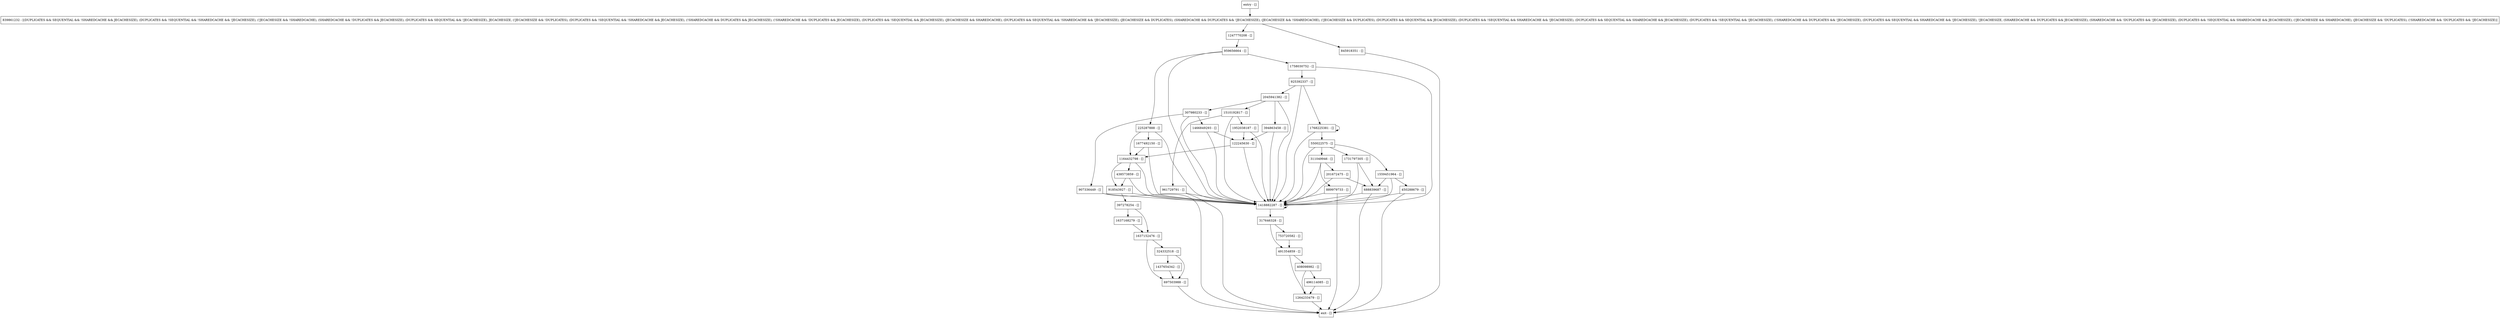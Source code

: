digraph finishInit {
node [shape=record];
1731797305 [label="1731797305 - []"];
397278254 [label="397278254 - []"];
1510192817 [label="1510192817 - []"];
450288679 [label="450288679 - []"];
550022575 [label="550022575 - []"];
961729791 [label="961729791 - []"];
688839687 [label="688839687 - []"];
1637168279 [label="1637168279 - []"];
1264233479 [label="1264233479 - []"];
1164432798 [label="1164432798 - []"];
753720582 [label="753720582 - []"];
959656664 [label="959656664 - []"];
311049946 [label="311049946 - []"];
317646328 [label="317646328 - []"];
1247770208 [label="1247770208 - []"];
845918351 [label="845918351 - []"];
225287888 [label="225287888 - []"];
1466849293 [label="1466849293 - []"];
122245630 [label="122245630 - []"];
408098982 [label="408098982 - []"];
697503988 [label="697503988 - []"];
925392337 [label="925392337 - []"];
1677492150 [label="1677492150 - []"];
496114085 [label="496114085 - []"];
839861232 [label="839861232 - [(DUPLICATES && SEQUENTIAL && !SHAREDCACHE && JECACHESIZE), (DUPLICATES && !SEQUENTIAL && !SHAREDCACHE && !JECACHESIZE), (!JECACHESIZE && !SHAREDCACHE), (SHAREDCACHE && !DUPLICATES && JECACHESIZE), (DUPLICATES && SEQUENTIAL && !JECACHESIZE), JECACHESIZE, (!JECACHESIZE && !DUPLICATES), (DUPLICATES && !SEQUENTIAL && !SHAREDCACHE && JECACHESIZE), (!SHAREDCACHE && DUPLICATES && JECACHESIZE), (!SHAREDCACHE && !DUPLICATES && JECACHESIZE), (DUPLICATES && !SEQUENTIAL && JECACHESIZE), (JECACHESIZE && SHAREDCACHE), (DUPLICATES && SEQUENTIAL && !SHAREDCACHE && !JECACHESIZE), (JECACHESIZE && DUPLICATES), (SHAREDCACHE && DUPLICATES && !JECACHESIZE), (JECACHESIZE && !SHAREDCACHE), (!JECACHESIZE && DUPLICATES), (DUPLICATES && SEQUENTIAL && JECACHESIZE), (DUPLICATES && !SEQUENTIAL && SHAREDCACHE && !JECACHESIZE), (DUPLICATES && SEQUENTIAL && SHAREDCACHE && JECACHESIZE), (DUPLICATES && !SEQUENTIAL && !JECACHESIZE), (!SHAREDCACHE && DUPLICATES && !JECACHESIZE), (DUPLICATES && SEQUENTIAL && SHAREDCACHE && !JECACHESIZE), !JECACHESIZE, (SHAREDCACHE && DUPLICATES && JECACHESIZE), (SHAREDCACHE && !DUPLICATES && !JECACHESIZE), (DUPLICATES && !SEQUENTIAL && SHAREDCACHE && JECACHESIZE), (!JECACHESIZE && SHAREDCACHE), (JECACHESIZE && !DUPLICATES), (!SHAREDCACHE && !DUPLICATES && !JECACHESIZE)]"];
438573859 [label="438573859 - []"];
1418882287 [label="1418882287 - []"];
entry [label="entry - []"];
exit [label="exit - []"];
324332518 [label="324332518 - []"];
1952038187 [label="1952038187 - []"];
918543927 [label="918543927 - []"];
1437654342 [label="1437654342 - []"];
491354859 [label="491354859 - []"];
1768225381 [label="1768225381 - []"];
1559451964 [label="1559451964 - []"];
889979733 [label="889979733 - []"];
907336449 [label="907336449 - []"];
394863458 [label="394863458 - []"];
2045941382 [label="2045941382 - []"];
307980233 [label="307980233 - []"];
1758030752 [label="1758030752 - []"];
1637152476 [label="1637152476 - []"];
201672475 [label="201672475 - []"];
entry;
exit;
1731797305 -> 688839687;
1731797305 -> 1418882287;
397278254 -> 1637168279;
397278254 -> 1637152476;
1510192817 -> 1952038187;
1510192817 -> 961729791;
1510192817 -> 1418882287;
450288679 -> exit;
450288679 -> 1418882287;
550022575 -> 1731797305;
550022575 -> 311049946;
550022575 -> 1559451964;
550022575 -> 1418882287;
961729791 -> exit;
961729791 -> 1418882287;
688839687 -> exit;
688839687 -> 1418882287;
1637168279 -> 1637152476;
1264233479 -> exit;
1164432798 -> 918543927;
1164432798 -> 438573859;
1164432798 -> 1418882287;
753720582 -> 491354859;
959656664 -> 225287888;
959656664 -> 1758030752;
959656664 -> 1418882287;
311049946 -> 889979733;
311049946 -> 1418882287;
311049946 -> 201672475;
317646328 -> 491354859;
317646328 -> 753720582;
1247770208 -> 959656664;
845918351 -> exit;
225287888 -> 1677492150;
225287888 -> 1164432798;
225287888 -> 1418882287;
1466849293 -> 122245630;
1466849293 -> 1418882287;
122245630 -> 1164432798;
122245630 -> 1418882287;
408098982 -> 496114085;
408098982 -> 1264233479;
697503988 -> exit;
925392337 -> 1768225381;
925392337 -> 2045941382;
925392337 -> 1418882287;
1677492150 -> 1164432798;
1677492150 -> 1418882287;
496114085 -> 1264233479;
839861232 -> 1247770208;
839861232 -> 845918351;
438573859 -> 918543927;
438573859 -> 1418882287;
1418882287 -> 317646328;
1418882287 -> 1418882287;
entry -> 839861232;
324332518 -> 697503988;
324332518 -> 1437654342;
1952038187 -> 122245630;
1952038187 -> 1418882287;
918543927 -> 397278254;
918543927 -> 1418882287;
1437654342 -> 697503988;
491354859 -> 408098982;
491354859 -> 1264233479;
1768225381 -> 1768225381;
1768225381 -> 550022575;
1768225381 -> 1418882287;
1559451964 -> 450288679;
1559451964 -> 688839687;
1559451964 -> 1418882287;
889979733 -> exit;
889979733 -> 1418882287;
907336449 -> exit;
907336449 -> 1418882287;
394863458 -> 122245630;
394863458 -> 1418882287;
2045941382 -> 1510192817;
2045941382 -> 394863458;
2045941382 -> 307980233;
2045941382 -> 1418882287;
307980233 -> 907336449;
307980233 -> 1466849293;
307980233 -> 1418882287;
1758030752 -> 925392337;
1758030752 -> 1418882287;
1637152476 -> 324332518;
1637152476 -> 697503988;
201672475 -> 688839687;
201672475 -> 1418882287;
}
